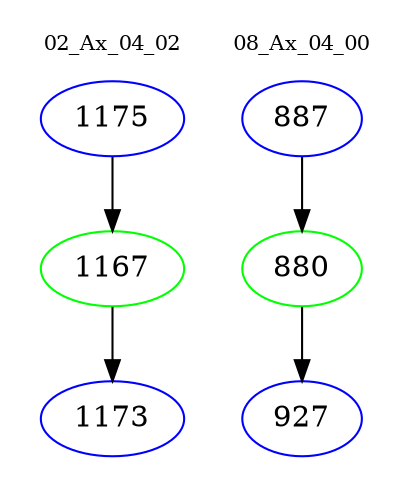 digraph{
subgraph cluster_0 {
color = white
label = "02_Ax_04_02";
fontsize=10;
T0_1175 [label="1175", color="blue"]
T0_1175 -> T0_1167 [color="black"]
T0_1167 [label="1167", color="green"]
T0_1167 -> T0_1173 [color="black"]
T0_1173 [label="1173", color="blue"]
}
subgraph cluster_1 {
color = white
label = "08_Ax_04_00";
fontsize=10;
T1_887 [label="887", color="blue"]
T1_887 -> T1_880 [color="black"]
T1_880 [label="880", color="green"]
T1_880 -> T1_927 [color="black"]
T1_927 [label="927", color="blue"]
}
}
